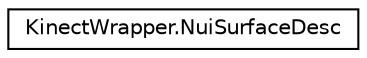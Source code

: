 digraph "Graphical Class Hierarchy"
{
  edge [fontname="Helvetica",fontsize="10",labelfontname="Helvetica",labelfontsize="10"];
  node [fontname="Helvetica",fontsize="10",shape=record];
  rankdir="LR";
  Node0 [label="KinectWrapper.NuiSurfaceDesc",height=0.2,width=0.4,color="black", fillcolor="white", style="filled",URL="$struct_kinect_wrapper_1_1_nui_surface_desc.html"];
}
